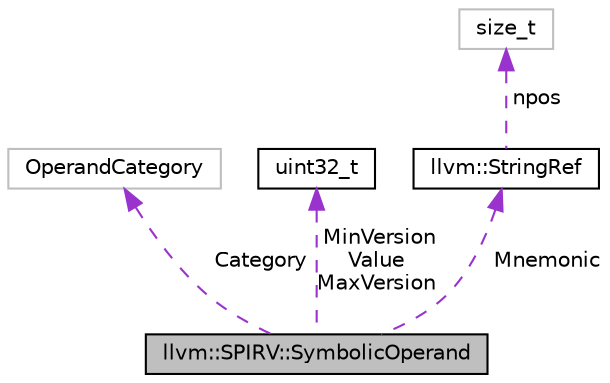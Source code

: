 digraph "llvm::SPIRV::SymbolicOperand"
{
 // LATEX_PDF_SIZE
  bgcolor="transparent";
  edge [fontname="Helvetica",fontsize="10",labelfontname="Helvetica",labelfontsize="10"];
  node [fontname="Helvetica",fontsize="10",shape=record];
  Node1 [label="llvm::SPIRV::SymbolicOperand",height=0.2,width=0.4,color="black", fillcolor="grey75", style="filled", fontcolor="black",tooltip=" "];
  Node2 -> Node1 [dir="back",color="darkorchid3",fontsize="10",style="dashed",label=" Category" ,fontname="Helvetica"];
  Node2 [label="OperandCategory",height=0.2,width=0.4,color="grey75",tooltip=" "];
  Node3 -> Node1 [dir="back",color="darkorchid3",fontsize="10",style="dashed",label=" MinVersion\nValue\nMaxVersion" ,fontname="Helvetica"];
  Node3 [label="uint32_t",height=0.2,width=0.4,color="black",URL="$classuint32__t.html",tooltip=" "];
  Node4 -> Node1 [dir="back",color="darkorchid3",fontsize="10",style="dashed",label=" Mnemonic" ,fontname="Helvetica"];
  Node4 [label="llvm::StringRef",height=0.2,width=0.4,color="black",URL="$classllvm_1_1StringRef.html",tooltip="StringRef - Represent a constant reference to a string, i.e."];
  Node5 -> Node4 [dir="back",color="darkorchid3",fontsize="10",style="dashed",label=" npos" ,fontname="Helvetica"];
  Node5 [label="size_t",height=0.2,width=0.4,color="grey75",tooltip=" "];
}
